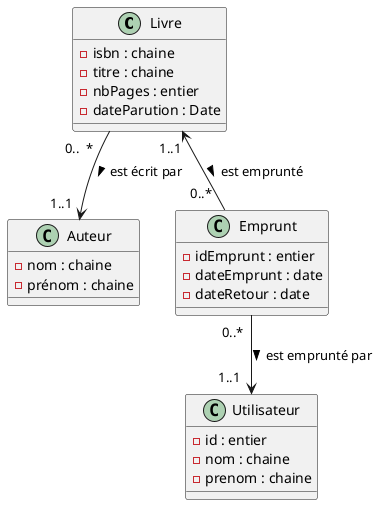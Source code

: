 @startuml

class Livre{
    -isbn : chaine
    -titre : chaine
    -nbPages : entier
    -dateParution : Date
}

class Auteur{
    -nom : chaine
    -prénom : chaine
}

class Utilisateur{
    -id : entier
    -nom : chaine
    -prenom : chaine
}

class Emprunt{
    -idEmprunt : entier
    -dateEmprunt : date
    -dateRetour : date
}

Livre "0..  *   " --> "1..1  " Auteur : est écrit par >
Livre "1..1 " <-- "0..*  " Emprunt : est emprunté >
Emprunt "0..*  " --> "1..1   " Utilisateur : est emprunté par >

@enduml